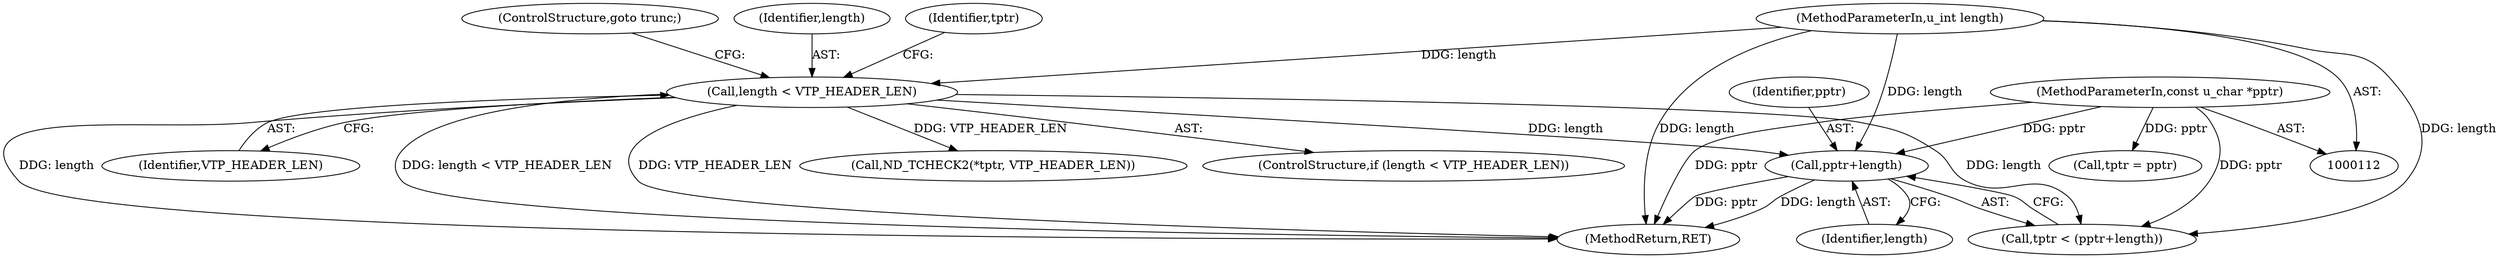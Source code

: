 digraph "0_tcpdump_ae83295915d08a854de27a88efac5dd7353e6d3f@pointer" {
"1000310" [label="(Call,pptr+length)"];
"1000114" [label="(MethodParameterIn,const u_char *pptr)"];
"1000125" [label="(Call,length < VTP_HEADER_LEN)"];
"1000115" [label="(MethodParameterIn,u_int length)"];
"1000130" [label="(Identifier,tptr)"];
"1000312" [label="(Identifier,length)"];
"1000132" [label="(Call,ND_TCHECK2(*tptr, VTP_HEADER_LEN))"];
"1000125" [label="(Call,length < VTP_HEADER_LEN)"];
"1000124" [label="(ControlStructure,if (length < VTP_HEADER_LEN))"];
"1000115" [label="(MethodParameterIn,u_int length)"];
"1000632" [label="(MethodReturn,RET)"];
"1000308" [label="(Call,tptr < (pptr+length))"];
"1000114" [label="(MethodParameterIn,const u_char *pptr)"];
"1000128" [label="(ControlStructure,goto trunc;)"];
"1000129" [label="(Call,tptr = pptr)"];
"1000311" [label="(Identifier,pptr)"];
"1000127" [label="(Identifier,VTP_HEADER_LEN)"];
"1000310" [label="(Call,pptr+length)"];
"1000126" [label="(Identifier,length)"];
"1000310" -> "1000308"  [label="AST: "];
"1000310" -> "1000312"  [label="CFG: "];
"1000311" -> "1000310"  [label="AST: "];
"1000312" -> "1000310"  [label="AST: "];
"1000308" -> "1000310"  [label="CFG: "];
"1000310" -> "1000632"  [label="DDG: length"];
"1000310" -> "1000632"  [label="DDG: pptr"];
"1000114" -> "1000310"  [label="DDG: pptr"];
"1000125" -> "1000310"  [label="DDG: length"];
"1000115" -> "1000310"  [label="DDG: length"];
"1000114" -> "1000112"  [label="AST: "];
"1000114" -> "1000632"  [label="DDG: pptr"];
"1000114" -> "1000129"  [label="DDG: pptr"];
"1000114" -> "1000308"  [label="DDG: pptr"];
"1000125" -> "1000124"  [label="AST: "];
"1000125" -> "1000127"  [label="CFG: "];
"1000126" -> "1000125"  [label="AST: "];
"1000127" -> "1000125"  [label="AST: "];
"1000128" -> "1000125"  [label="CFG: "];
"1000130" -> "1000125"  [label="CFG: "];
"1000125" -> "1000632"  [label="DDG: length"];
"1000125" -> "1000632"  [label="DDG: length < VTP_HEADER_LEN"];
"1000125" -> "1000632"  [label="DDG: VTP_HEADER_LEN"];
"1000115" -> "1000125"  [label="DDG: length"];
"1000125" -> "1000132"  [label="DDG: VTP_HEADER_LEN"];
"1000125" -> "1000308"  [label="DDG: length"];
"1000115" -> "1000112"  [label="AST: "];
"1000115" -> "1000632"  [label="DDG: length"];
"1000115" -> "1000308"  [label="DDG: length"];
}

